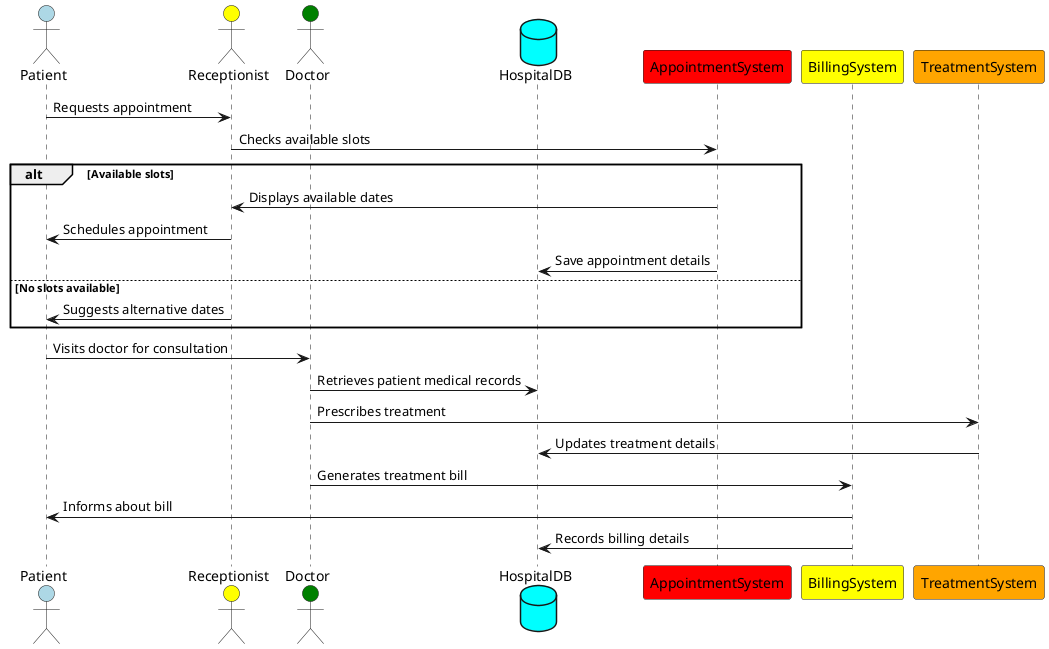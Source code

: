 @startuml

actor Patient as p #lightblue
actor Receptionist as r #yellow
actor Doctor as d #green
database HospitalDB as db #cyan
participant AppointmentSystem as app #red
participant BillingSystem as bill #yellow
participant TreatmentSystem as treat #orange

p -> r : Requests appointment
r -> app : Checks available slots
alt Available slots
    app -> r : Displays available dates
    r -> p : Schedules appointment
    app -> db : Save appointment details
else No slots available
    r -> p : Suggests alternative dates
end

p -> d : Visits doctor for consultation
d -> db : Retrieves patient medical records
d -> treat : Prescribes treatment
treat -> db : Updates treatment details
d -> bill : Generates treatment bill
bill -> p : Informs about bill
bill -> db : Records billing details

@enduml
